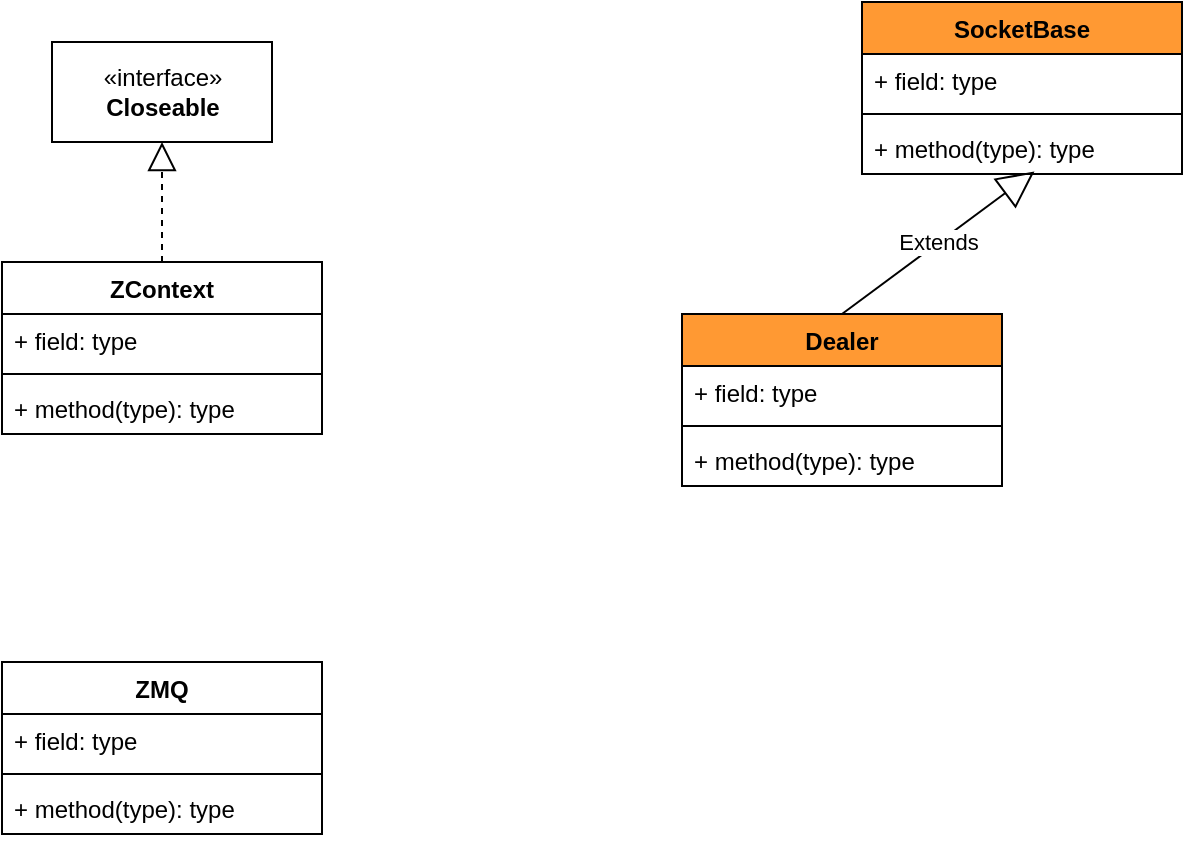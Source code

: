 <mxfile version="13.7.9" type="device"><diagram id="KtQq6QUo0BdMAy6Nlcpq" name="jeromq"><mxGraphModel dx="1186" dy="601" grid="1" gridSize="10" guides="1" tooltips="1" connect="1" arrows="1" fold="1" page="1" pageScale="1" pageWidth="3300" pageHeight="4681" math="0" shadow="0"><root><mxCell id="0"/><mxCell id="1" parent="0"/><mxCell id="TGAy6eZRmFOoM5wEiCZu-1" value="ZContext" style="swimlane;fontStyle=1;align=center;verticalAlign=top;childLayout=stackLayout;horizontal=1;startSize=26;horizontalStack=0;resizeParent=1;resizeParentMax=0;resizeLast=0;collapsible=1;marginBottom=0;" parent="1" vertex="1"><mxGeometry x="320" y="200" width="160" height="86" as="geometry"/></mxCell><mxCell id="TGAy6eZRmFOoM5wEiCZu-6" value="" style="endArrow=block;dashed=1;endFill=0;endSize=12;html=1;entryX=0.5;entryY=1;entryDx=0;entryDy=0;" parent="TGAy6eZRmFOoM5wEiCZu-1" target="TGAy6eZRmFOoM5wEiCZu-5" edge="1"><mxGeometry width="160" relative="1" as="geometry"><mxPoint x="80" as="sourcePoint"/><mxPoint x="240" as="targetPoint"/></mxGeometry></mxCell><mxCell id="TGAy6eZRmFOoM5wEiCZu-2" value="+ field: type" style="text;strokeColor=none;fillColor=none;align=left;verticalAlign=top;spacingLeft=4;spacingRight=4;overflow=hidden;rotatable=0;points=[[0,0.5],[1,0.5]];portConstraint=eastwest;" parent="TGAy6eZRmFOoM5wEiCZu-1" vertex="1"><mxGeometry y="26" width="160" height="26" as="geometry"/></mxCell><mxCell id="TGAy6eZRmFOoM5wEiCZu-3" value="" style="line;strokeWidth=1;fillColor=none;align=left;verticalAlign=middle;spacingTop=-1;spacingLeft=3;spacingRight=3;rotatable=0;labelPosition=right;points=[];portConstraint=eastwest;" parent="TGAy6eZRmFOoM5wEiCZu-1" vertex="1"><mxGeometry y="52" width="160" height="8" as="geometry"/></mxCell><mxCell id="TGAy6eZRmFOoM5wEiCZu-4" value="+ method(type): type" style="text;strokeColor=none;fillColor=none;align=left;verticalAlign=top;spacingLeft=4;spacingRight=4;overflow=hidden;rotatable=0;points=[[0,0.5],[1,0.5]];portConstraint=eastwest;" parent="TGAy6eZRmFOoM5wEiCZu-1" vertex="1"><mxGeometry y="60" width="160" height="26" as="geometry"/></mxCell><mxCell id="TGAy6eZRmFOoM5wEiCZu-5" value="«interface»&lt;br&gt;&lt;b&gt;Closeable&lt;/b&gt;" style="html=1;" parent="1" vertex="1"><mxGeometry x="345" y="90" width="110" height="50" as="geometry"/></mxCell><mxCell id="9UYnDNH8XCvl3jqj9jn5-1" value="SocketBase" style="swimlane;fontStyle=1;align=center;verticalAlign=top;childLayout=stackLayout;horizontal=1;startSize=26;horizontalStack=0;resizeParent=1;resizeParentMax=0;resizeLast=0;collapsible=1;marginBottom=0;fillColor=#FF9933;" parent="1" vertex="1"><mxGeometry x="750" y="70" width="160" height="86" as="geometry"/></mxCell><mxCell id="9UYnDNH8XCvl3jqj9jn5-2" value="+ field: type" style="text;strokeColor=none;fillColor=none;align=left;verticalAlign=top;spacingLeft=4;spacingRight=4;overflow=hidden;rotatable=0;points=[[0,0.5],[1,0.5]];portConstraint=eastwest;" parent="9UYnDNH8XCvl3jqj9jn5-1" vertex="1"><mxGeometry y="26" width="160" height="26" as="geometry"/></mxCell><mxCell id="9UYnDNH8XCvl3jqj9jn5-3" value="" style="line;strokeWidth=1;fillColor=none;align=left;verticalAlign=middle;spacingTop=-1;spacingLeft=3;spacingRight=3;rotatable=0;labelPosition=right;points=[];portConstraint=eastwest;" parent="9UYnDNH8XCvl3jqj9jn5-1" vertex="1"><mxGeometry y="52" width="160" height="8" as="geometry"/></mxCell><mxCell id="9UYnDNH8XCvl3jqj9jn5-4" value="+ method(type): type" style="text;strokeColor=none;fillColor=none;align=left;verticalAlign=top;spacingLeft=4;spacingRight=4;overflow=hidden;rotatable=0;points=[[0,0.5],[1,0.5]];portConstraint=eastwest;" parent="9UYnDNH8XCvl3jqj9jn5-1" vertex="1"><mxGeometry y="60" width="160" height="26" as="geometry"/></mxCell><mxCell id="9UYnDNH8XCvl3jqj9jn5-5" value="Dealer" style="swimlane;fontStyle=1;align=center;verticalAlign=top;childLayout=stackLayout;horizontal=1;startSize=26;horizontalStack=0;resizeParent=1;resizeParentMax=0;resizeLast=0;collapsible=1;marginBottom=0;fillColor=#FF9933;" parent="1" vertex="1"><mxGeometry x="660" y="226" width="160" height="86" as="geometry"/></mxCell><mxCell id="9UYnDNH8XCvl3jqj9jn5-6" value="+ field: type" style="text;strokeColor=none;fillColor=none;align=left;verticalAlign=top;spacingLeft=4;spacingRight=4;overflow=hidden;rotatable=0;points=[[0,0.5],[1,0.5]];portConstraint=eastwest;" parent="9UYnDNH8XCvl3jqj9jn5-5" vertex="1"><mxGeometry y="26" width="160" height="26" as="geometry"/></mxCell><mxCell id="9UYnDNH8XCvl3jqj9jn5-7" value="" style="line;strokeWidth=1;fillColor=none;align=left;verticalAlign=middle;spacingTop=-1;spacingLeft=3;spacingRight=3;rotatable=0;labelPosition=right;points=[];portConstraint=eastwest;" parent="9UYnDNH8XCvl3jqj9jn5-5" vertex="1"><mxGeometry y="52" width="160" height="8" as="geometry"/></mxCell><mxCell id="9UYnDNH8XCvl3jqj9jn5-8" value="+ method(type): type" style="text;strokeColor=none;fillColor=none;align=left;verticalAlign=top;spacingLeft=4;spacingRight=4;overflow=hidden;rotatable=0;points=[[0,0.5],[1,0.5]];portConstraint=eastwest;" parent="9UYnDNH8XCvl3jqj9jn5-5" vertex="1"><mxGeometry y="60" width="160" height="26" as="geometry"/></mxCell><mxCell id="9UYnDNH8XCvl3jqj9jn5-9" value="Extends" style="endArrow=block;endSize=16;endFill=0;html=1;entryX=0.539;entryY=0.951;entryDx=0;entryDy=0;entryPerimeter=0;exitX=0.5;exitY=0;exitDx=0;exitDy=0;" parent="1" source="9UYnDNH8XCvl3jqj9jn5-5" target="9UYnDNH8XCvl3jqj9jn5-4" edge="1"><mxGeometry width="160" relative="1" as="geometry"><mxPoint x="750" y="220" as="sourcePoint"/><mxPoint x="910" y="220" as="targetPoint"/></mxGeometry></mxCell><mxCell id="rf2wekbWYPh8v24TO7FQ-1" value="ZMQ" style="swimlane;fontStyle=1;align=center;verticalAlign=top;childLayout=stackLayout;horizontal=1;startSize=26;horizontalStack=0;resizeParent=1;resizeParentMax=0;resizeLast=0;collapsible=1;marginBottom=0;" vertex="1" parent="1"><mxGeometry x="320" y="400" width="160" height="86" as="geometry"/></mxCell><mxCell id="rf2wekbWYPh8v24TO7FQ-2" value="+ field: type" style="text;strokeColor=none;fillColor=none;align=left;verticalAlign=top;spacingLeft=4;spacingRight=4;overflow=hidden;rotatable=0;points=[[0,0.5],[1,0.5]];portConstraint=eastwest;" vertex="1" parent="rf2wekbWYPh8v24TO7FQ-1"><mxGeometry y="26" width="160" height="26" as="geometry"/></mxCell><mxCell id="rf2wekbWYPh8v24TO7FQ-3" value="" style="line;strokeWidth=1;fillColor=none;align=left;verticalAlign=middle;spacingTop=-1;spacingLeft=3;spacingRight=3;rotatable=0;labelPosition=right;points=[];portConstraint=eastwest;" vertex="1" parent="rf2wekbWYPh8v24TO7FQ-1"><mxGeometry y="52" width="160" height="8" as="geometry"/></mxCell><mxCell id="rf2wekbWYPh8v24TO7FQ-4" value="+ method(type): type" style="text;strokeColor=none;fillColor=none;align=left;verticalAlign=top;spacingLeft=4;spacingRight=4;overflow=hidden;rotatable=0;points=[[0,0.5],[1,0.5]];portConstraint=eastwest;" vertex="1" parent="rf2wekbWYPh8v24TO7FQ-1"><mxGeometry y="60" width="160" height="26" as="geometry"/></mxCell></root></mxGraphModel></diagram></mxfile>